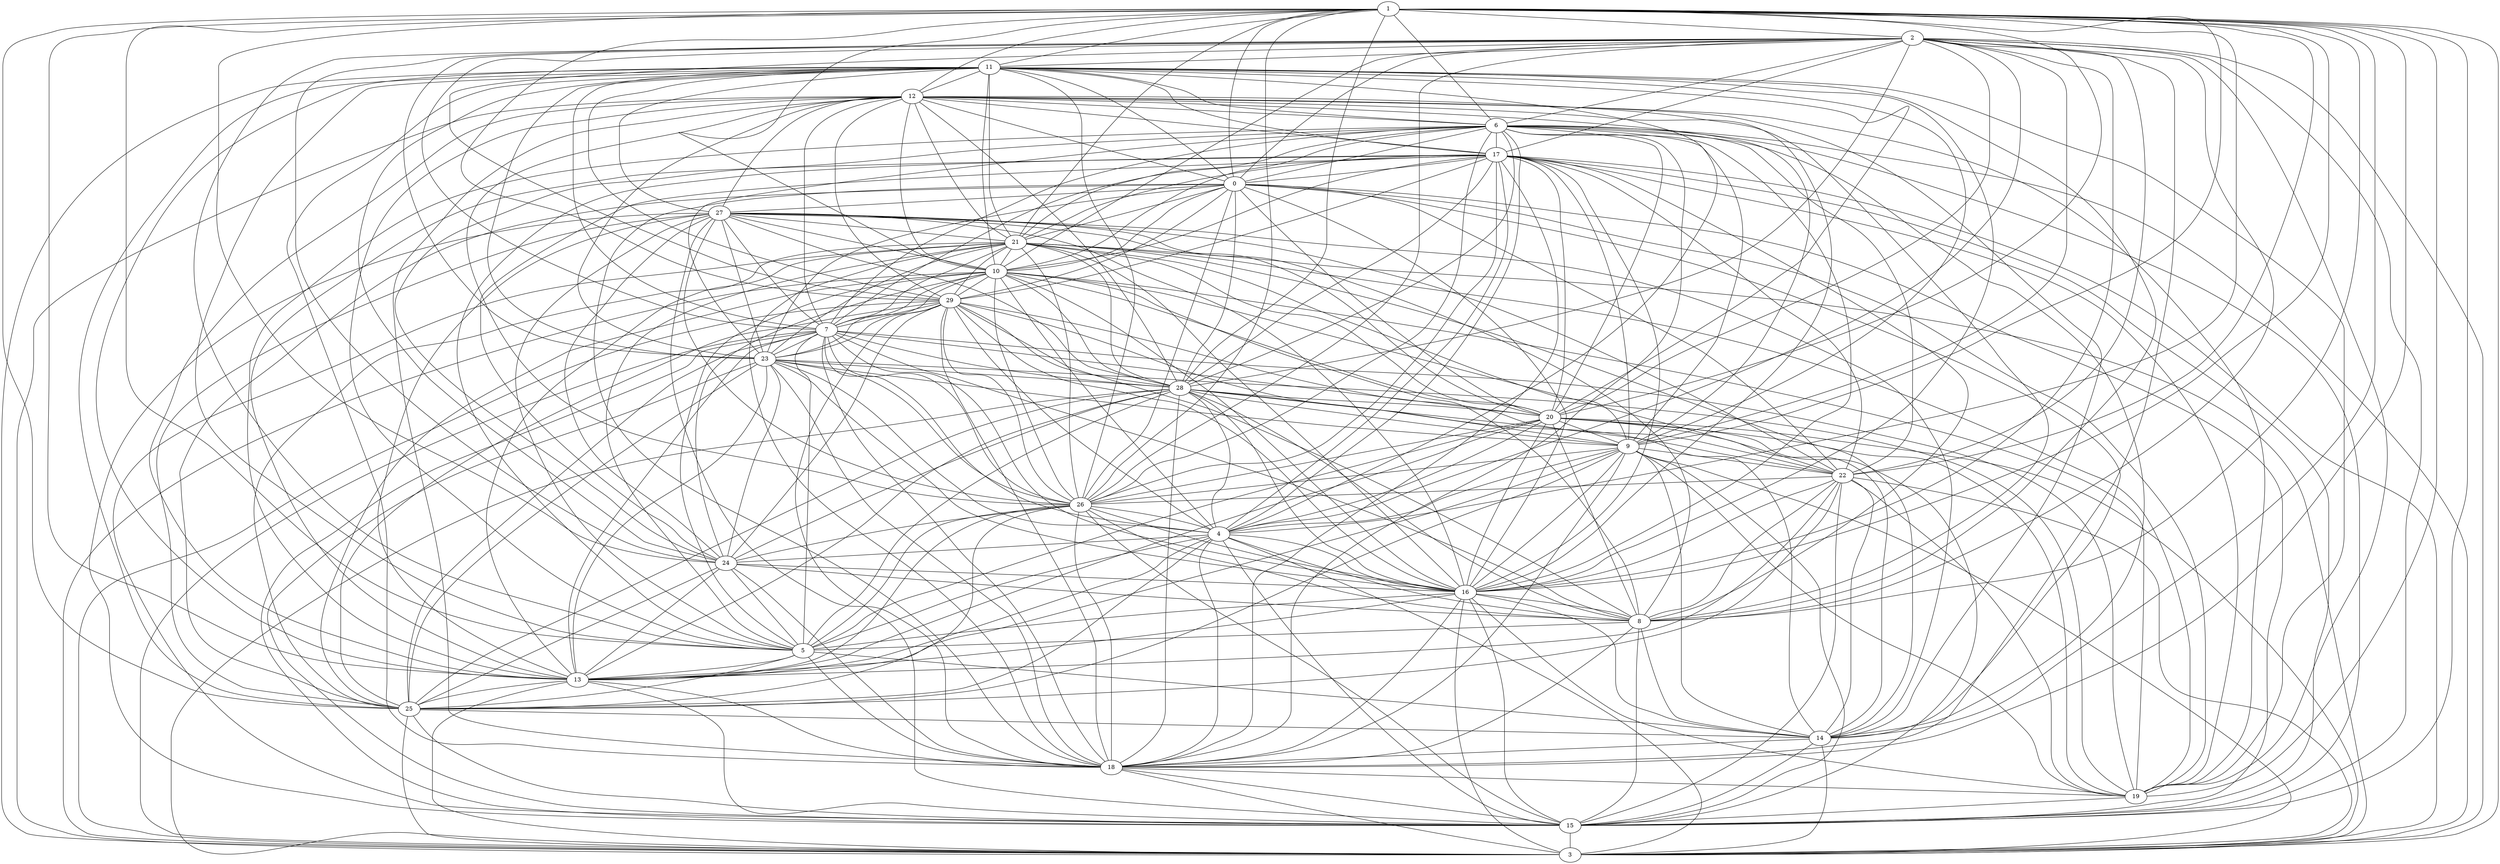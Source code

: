 graph{
   1 -- 2;
   0 -- 2;
   0 -- 6;
   0 -- 1;
   0 -- 11;
   0 -- 12;
   0 -- 14;
   0 -- 15;
   0 -- 16;
   0 -- 18;
   0 -- 19;
   0 -- 21;
   0 -- 25;
   0 -- 26;
   0 -- 27;
   2 -- 3;
   1 -- 3;
   1 -- 5;
   1 -- 6;
   1 -- 8;
   1 -- 9;
   1 -- 10;
   1 -- 11;
   1 -- 12;
   1 -- 13;
   1 -- 15;
   1 -- 16;
   1 -- 18;
   1 -- 19;
   1 -- 20;
   1 -- 21;
   1 -- 22;
   1 -- 24;
   1 -- 25;
   1 -- 26;
   1 -- 28;
   1 -- 29;
   3 -- 6;
   2 -- 4;
   2 -- 5;
   16 -- 22;
   26 -- 4;
   16 -- 23;
   26 -- 5;
   16 -- 26;
   26 -- 7;
   16 -- 27;
   26 -- 8;
   16 -- 28;
   26 -- 11;
   18 -- 5;
   26 -- 13;
   17 -- 3;
   26 -- 15;
   17 -- 5;
   26 -- 21;
   17 -- 7;
   26 -- 25;
   17 -- 8;
   26 -- 29;
   17 -- 10;
   28 -- 0;
   17 -- 18;
   27 -- 10;
   17 -- 21;
   27 -- 20;
   17 -- 26;
   27 -- 21;
   19 -- 15;
   27 -- 22;
   18 -- 6;
   27 -- 23;
   18 -- 9;
   27 -- 26;
   18 -- 11;
   27 -- 28;
   18 -- 12;
   29 -- 0;
   18 -- 15;
   28 -- 3;
   18 -- 19;
   28 -- 5;
   18 -- 21;
   28 -- 7;
   18 -- 23;
   28 -- 9;
   18 -- 26;
   28 -- 10;
   18 -- 27;
   28 -- 12;
   18 -- 28;
   28 -- 14;
   18 -- 29;
   28 -- 17;
   20 -- 0;
   28 -- 20;
   19 -- 17;
   28 -- 21;
   19 -- 20;
   28 -- 25;
   19 -- 21;
   28 -- 29;
   19 -- 22;
   19 -- 23;
   29 -- 7;
   21 -- 3;
   29 -- 8;
   20 -- 5;
   29 -- 9;
   20 -- 6;
   29 -- 12;
   20 -- 7;
   29 -- 16;
   20 -- 9;
   29 -- 17;
   20 -- 10;
   29 -- 21;
   20 -- 14;
   29 -- 23;
   20 -- 15;
   20 -- 17;
   8 -- 27;
   8 -- 28;
   10 -- 0;
   9 -- 12;
   9 -- 13;
   9 -- 14;
   9 -- 16;
   9 -- 17;
   9 -- 19;
   9 -- 21;
   9 -- 22;
   9 -- 23;
   9 -- 26;
   11 -- 3;
   10 -- 2;
   10 -- 5;
   10 -- 11;
   10 -- 12;
   10 -- 16;
   10 -- 19;
   10 -- 22;
   10 -- 26;
   10 -- 29;
   12 -- 6;
   11 -- 4;
   11 -- 9;
   11 -- 12;
   11 -- 17;
   11 -- 19;
   11 -- 20;
   11 -- 23;
   11 -- 24;
   11 -- 25;
   11 -- 27;
   11 -- 29;
   13 -- 11;
   12 -- 8;
   12 -- 13;
   12 -- 17;
   12 -- 19;
   12 -- 23;
   12 -- 26;
   2 -- 7;
   2 -- 8;
   2 -- 9;
   2 -- 11;
   2 -- 15;
   2 -- 16;
   2 -- 17;
   2 -- 18;
   2 -- 19;
   2 -- 20;
   2 -- 24;
   2 -- 28;
   2 -- 29;
   4 -- 1;
   3 -- 7;
   3 -- 9;
   3 -- 10;
   3 -- 12;
   3 -- 13;
   3 -- 14;
   3 -- 16;
   3 -- 18;
   3 -- 20;
   3 -- 22;
   3 -- 25;
   3 -- 29;
   5 -- 7;
   4 -- 3;
   4 -- 5;
   4 -- 9;
   4 -- 10;
   4 -- 13;
   4 -- 15;
   4 -- 16;
   4 -- 17;
   4 -- 18;
   4 -- 20;
   4 -- 23;
   4 -- 24;
   4 -- 25;
   4 -- 28;
   4 -- 29;
   20 -- 21;
   20 -- 26;
   22 -- 0;
   21 -- 5;
   21 -- 10;
   21 -- 11;
   21 -- 12;
   21 -- 25;
   23 -- 0;
   22 -- 2;
   22 -- 14;
   22 -- 17;
   22 -- 25;
   22 -- 26;
   22 -- 28;
   22 -- 29;
   24 -- 5;
   23 -- 2;
   23 -- 6;
   23 -- 10;
   23 -- 21;
   23 -- 24;
   23 -- 26;
   23 -- 28;
   25 -- 9;
   24 -- 8;
   24 -- 10;
   24 -- 16;
   24 -- 17;
   24 -- 18;
   24 -- 26;
   24 -- 27;
   24 -- 28;
   24 -- 29;
   26 -- 2;
   25 -- 10;
   25 -- 14;
   25 -- 23;
   25 -- 24;
   25 -- 27;
   25 -- 29;
   27 -- 5;
   6 -- 2;
   12 -- 27;
   5 -- 11;
   14 -- 1;
   5 -- 12;
   13 -- 15;
   5 -- 13;
   13 -- 16;
   5 -- 14;
   13 -- 17;
   5 -- 16;
   13 -- 18;
   5 -- 25;
   13 -- 20;
   7 -- 4;
   13 -- 21;
   6 -- 4;
   13 -- 22;
   6 -- 7;
   13 -- 23;
   6 -- 10;
   13 -- 24;
   6 -- 11;
   13 -- 25;
   6 -- 13;
   13 -- 27;
   6 -- 14;
   13 -- 28;
   6 -- 16;
   15 -- 3;
   6 -- 17;
   14 -- 12;
   6 -- 21;
   14 -- 15;
   6 -- 22;
   14 -- 16;
   6 -- 24;
   14 -- 18;
   6 -- 26;
   14 -- 21;
   6 -- 28;
   14 -- 27;
   8 -- 4;
   16 -- 8;
   7 -- 10;
   15 -- 6;
   7 -- 11;
   15 -- 7;
   7 -- 12;
   15 -- 8;
   7 -- 13;
   15 -- 9;
   7 -- 16;
   15 -- 16;
   7 -- 18;
   15 -- 17;
   7 -- 19;
   15 -- 21;
   7 -- 21;
   15 -- 22;
   7 -- 23;
   15 -- 23;
   7 -- 25;
   15 -- 25;
   7 -- 27;
   15 -- 27;
   9 -- 6;
   15 -- 29;
   8 -- 5;
   17 -- 0;
   8 -- 7;
   16 -- 11;
   8 -- 10;
   16 -- 12;
   8 -- 11;
   16 -- 17;
   8 -- 14;
   16 -- 18;
   8 -- 18;
   16 -- 19;
   8 -- 20;
   16 -- 20;
   8 -- 22;
   16 -- 21;
}